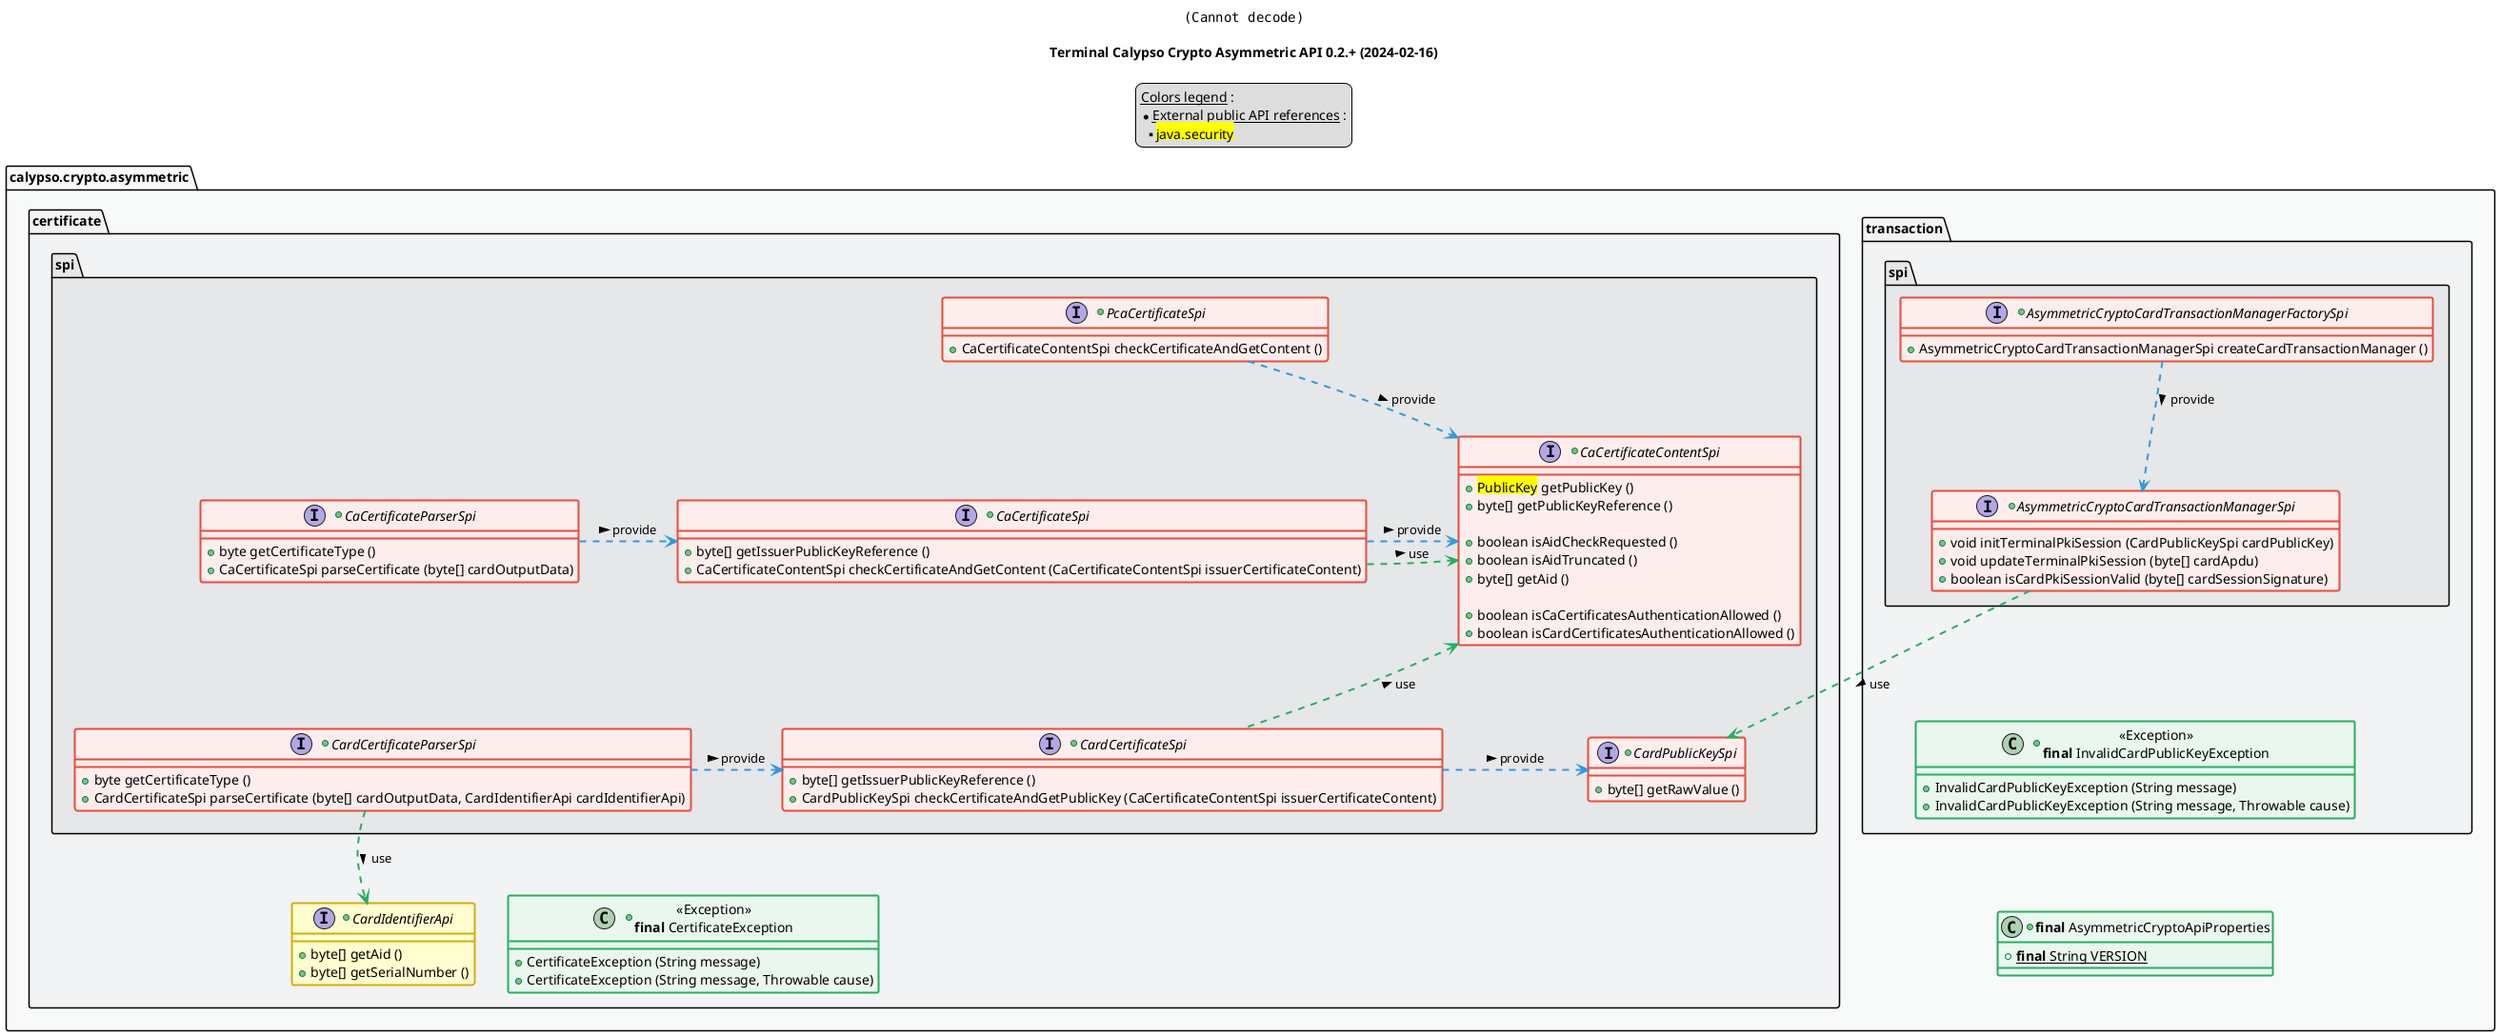 @startuml
title
    <img:../assets/logo.svg{scale=0.2}>

    Terminal Calypso Crypto Asymmetric API 0.2.+ (2024-02-16)
end title

' == THEME ==

'Couleurs issues de : https://htmlcolorcodes.com/fr/tableau-de-couleur/tableau-de-couleur-design-plat/
!define C_GREY1 F8F9F9
!define C_GREY2 F2F3F4
!define C_GREY3 E5E7E9
!define C_GREY4 D7DBDD
!define C_GREY5 CACFD2
!define C_GREY6 BDC3C7
!define C_LINK 3498DB
!define C_USE 27AE60
!define C_THROW 2C3E50

' -- Styles that don't work with new version of plantuml --
skinparam stereotypeABorderColor #A9DCDF
skinparam stereotypeIBorderColor #B4A7E5
skinparam stereotypeCBorderColor #ADD1B2
skinparam stereotypeEBorderColor #EB93DF
' -- END --

skinparam ClassBorderThickness 2
skinparam ArrowThickness 2

' Yellow
skinparam ClassBackgroundColor #FEFECE
skinparam ClassBorderColor #D4AC0D
' Red
skinparam ClassBackgroundColor<<red>> #FDEDEC
skinparam ClassBorderColor<<red>> #E74C3C
hide <<red>> stereotype
' Purple
skinparam ClassBackgroundColor<<purple>> #F4ECF7
skinparam ClassBorderColor<<purple>> #8E44AD
hide <<purple>> stereotype
' blue
skinparam ClassBackgroundColor<<blue>> #EBF5FB
skinparam ClassBorderColor<<blue>> #3498DB
hide <<blue>> stereotype
' Green
skinparam ClassBackgroundColor<<green>> #E9F7EF
skinparam ClassBorderColor<<green>> #27AE60
hide <<green>> stereotype
' Grey
skinparam ClassBackgroundColor<<grey>> #EAECEE
skinparam ClassBorderColor<<grey>> #2C3E50
hide <<grey>> stereotype

' == CONTENT ==

legend top
    __Colors legend__ :
    * __External public API references__ :
    ** <back:yellow>java.security</back>
end legend

package "calypso.crypto.asymmetric" as api {
    package "transaction" as transaction {
        package spi {
            +interface AsymmetricCryptoCardTransactionManagerFactorySpi <<red>> {
                +AsymmetricCryptoCardTransactionManagerSpi createCardTransactionManager ()
            }
            +interface AsymmetricCryptoCardTransactionManagerSpi <<red>> {
                +void initTerminalPkiSession (CardPublicKeySpi cardPublicKey)
                +void updateTerminalPkiSession (byte[] cardApdu)
                +boolean isCardPkiSessionValid (byte[] cardSessionSignature)
            }
        }
        +class "<<Exception>>\n**final** InvalidCardPublicKeyException" as InvalidCardPublicKeyException <<green>> {
            +InvalidCardPublicKeyException (String message)
            +InvalidCardPublicKeyException (String message, Throwable cause)
        }
    }
    +class "**final** AsymmetricCryptoApiProperties" as ApiProperties <<green>> {
        +{static} **final** String VERSION
    }
    package "certificate" as certificate {
        +interface CardIdentifierApi {
            +byte[] getAid ()
            +byte[] getSerialNumber ()
        }
        package spi {
            together {
            +interface PcaCertificateSpi <<red>> {
                +CaCertificateContentSpi checkCertificateAndGetContent ()
            }
            +interface CaCertificateParserSpi <<red>> {
                +byte getCertificateType ()
                +CaCertificateSpi parseCertificate (byte[] cardOutputData)
            }
            +interface CaCertificateSpi <<red>> {
                +byte[] getIssuerPublicKeyReference ()
                +CaCertificateContentSpi checkCertificateAndGetContent (CaCertificateContentSpi issuerCertificateContent)
            }
            +interface CardCertificateParserSpi <<red>> {
                +byte getCertificateType ()
                +CardCertificateSpi parseCertificate (byte[] cardOutputData, CardIdentifierApi cardIdentifierApi)
            }
            +interface CardCertificateSpi <<red>> {
                +byte[] getIssuerPublicKeyReference ()
                +CardPublicKeySpi checkCertificateAndGetPublicKey (CaCertificateContentSpi issuerCertificateContent)
            }
            }
            +interface CaCertificateContentSpi <<red>> {
                +<back:yellow>PublicKey</back> getPublicKey ()
                +byte[] getPublicKeyReference ()

                +boolean isAidCheckRequested ()
                +boolean isAidTruncated ()
                +byte[] getAid ()

                +boolean isCaCertificatesAuthenticationAllowed ()
                +boolean isCardCertificatesAuthenticationAllowed ()
            }
            +interface CardPublicKeySpi <<red>> {
                +byte[] getRawValue ()
            }
        }
        +class "<<Exception>>\n**final** CertificateException" as CertificateException <<green>> {
            +CertificateException (String message)
            +CertificateException (String message, Throwable cause)
        }
    }
}

' Associations

AsymmetricCryptoCardTransactionManagerFactorySpi ..> AsymmetricCryptoCardTransactionManagerSpi #C_LINK : provide >

AsymmetricCryptoCardTransactionManagerSpi ..> CardPublicKeySpi #C_USE : use >

CaCertificateParserSpi .right.> CaCertificateSpi #C_LINK : provide >
CardCertificateParserSpi .right.> CardCertificateSpi #C_LINK : provide >

PcaCertificateSpi ..> CaCertificateContentSpi #C_LINK : provide >

CaCertificateSpi .right.> CaCertificateContentSpi #C_USE : use >
CaCertificateSpi .right.> CaCertificateContentSpi #C_LINK : provide >

CardCertificateSpi .up.> CaCertificateContentSpi #C_USE : use >
CardCertificateSpi .right.> CardPublicKeySpi #C_LINK : provide >

CardCertificateParserSpi ..> CardIdentifierApi #C_USE : use >

' == LAYOUT ==

PcaCertificateSpi -[hidden]- CaCertificateSpi
CaCertificateParserSpi -[hidden]- CardCertificateParserSpi
CardIdentifierApi -[hidden]right- CertificateException
AsymmetricCryptoCardTransactionManagerSpi -[hidden]- InvalidCardPublicKeyException
InvalidCardPublicKeyException -[hidden]- ApiProperties

' == STYLE ==

package api #C_GREY1 {}
package api.transaction #C_GREY2 {}
package api.transaction.spi #C_GREY3 {}
package api.certificate #C_GREY2 {}
package api.certificate.spi #C_GREY3 {}

@enduml